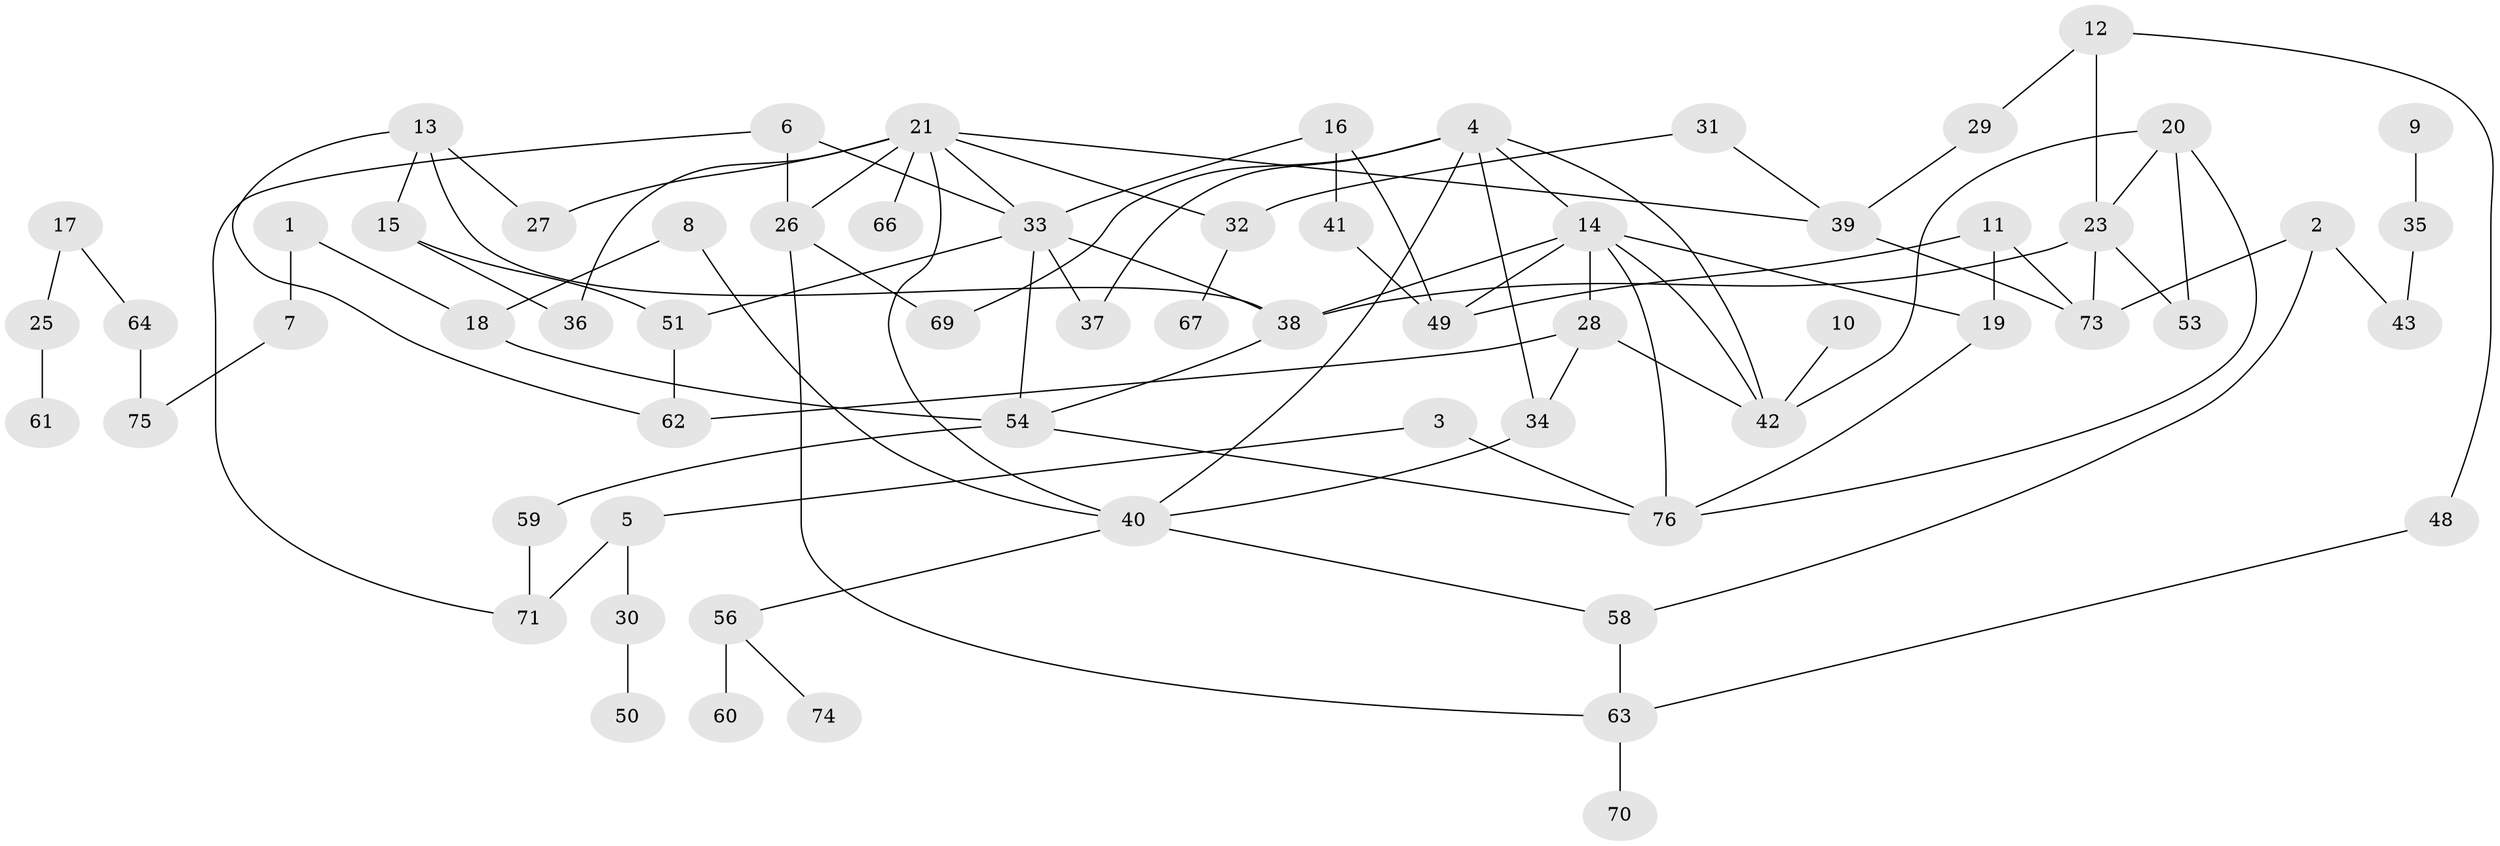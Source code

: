 // original degree distribution, {2: 0.232, 1: 0.216, 4: 0.152, 3: 0.256, 0: 0.096, 5: 0.032, 6: 0.008, 7: 0.008}
// Generated by graph-tools (version 1.1) at 2025/48/03/04/25 22:48:02]
// undirected, 64 vertices, 95 edges
graph export_dot {
  node [color=gray90,style=filled];
  1;
  2;
  3;
  4;
  5;
  6;
  7;
  8;
  9;
  10;
  11;
  12;
  13;
  14;
  15;
  16;
  17;
  18;
  19;
  20;
  21;
  23;
  25;
  26;
  27;
  28;
  29;
  30;
  31;
  32;
  33;
  34;
  35;
  36;
  37;
  38;
  39;
  40;
  41;
  42;
  43;
  48;
  49;
  50;
  51;
  53;
  54;
  56;
  58;
  59;
  60;
  61;
  62;
  63;
  64;
  66;
  67;
  69;
  70;
  71;
  73;
  74;
  75;
  76;
  1 -- 7 [weight=1.0];
  1 -- 18 [weight=1.0];
  2 -- 43 [weight=1.0];
  2 -- 58 [weight=1.0];
  2 -- 73 [weight=1.0];
  3 -- 5 [weight=1.0];
  3 -- 76 [weight=1.0];
  4 -- 14 [weight=1.0];
  4 -- 34 [weight=1.0];
  4 -- 37 [weight=1.0];
  4 -- 40 [weight=1.0];
  4 -- 42 [weight=1.0];
  4 -- 69 [weight=1.0];
  5 -- 30 [weight=1.0];
  5 -- 71 [weight=1.0];
  6 -- 26 [weight=1.0];
  6 -- 33 [weight=1.0];
  6 -- 71 [weight=1.0];
  7 -- 75 [weight=1.0];
  8 -- 18 [weight=1.0];
  8 -- 40 [weight=1.0];
  9 -- 35 [weight=1.0];
  10 -- 42 [weight=1.0];
  11 -- 19 [weight=1.0];
  11 -- 49 [weight=1.0];
  11 -- 73 [weight=1.0];
  12 -- 23 [weight=1.0];
  12 -- 29 [weight=1.0];
  12 -- 48 [weight=1.0];
  13 -- 15 [weight=1.0];
  13 -- 27 [weight=1.0];
  13 -- 38 [weight=1.0];
  13 -- 62 [weight=1.0];
  14 -- 19 [weight=1.0];
  14 -- 28 [weight=1.0];
  14 -- 38 [weight=1.0];
  14 -- 42 [weight=1.0];
  14 -- 49 [weight=1.0];
  14 -- 76 [weight=1.0];
  15 -- 36 [weight=1.0];
  15 -- 51 [weight=1.0];
  16 -- 33 [weight=1.0];
  16 -- 41 [weight=1.0];
  16 -- 49 [weight=1.0];
  17 -- 25 [weight=1.0];
  17 -- 64 [weight=1.0];
  18 -- 54 [weight=1.0];
  19 -- 76 [weight=1.0];
  20 -- 23 [weight=1.0];
  20 -- 42 [weight=1.0];
  20 -- 53 [weight=1.0];
  20 -- 76 [weight=1.0];
  21 -- 26 [weight=1.0];
  21 -- 27 [weight=1.0];
  21 -- 32 [weight=1.0];
  21 -- 33 [weight=1.0];
  21 -- 36 [weight=1.0];
  21 -- 39 [weight=1.0];
  21 -- 40 [weight=1.0];
  21 -- 66 [weight=1.0];
  23 -- 38 [weight=1.0];
  23 -- 53 [weight=1.0];
  23 -- 73 [weight=1.0];
  25 -- 61 [weight=1.0];
  26 -- 63 [weight=1.0];
  26 -- 69 [weight=1.0];
  28 -- 34 [weight=1.0];
  28 -- 42 [weight=1.0];
  28 -- 62 [weight=1.0];
  29 -- 39 [weight=1.0];
  30 -- 50 [weight=1.0];
  31 -- 32 [weight=1.0];
  31 -- 39 [weight=1.0];
  32 -- 67 [weight=1.0];
  33 -- 37 [weight=1.0];
  33 -- 38 [weight=1.0];
  33 -- 51 [weight=1.0];
  33 -- 54 [weight=1.0];
  34 -- 40 [weight=1.0];
  35 -- 43 [weight=1.0];
  38 -- 54 [weight=1.0];
  39 -- 73 [weight=1.0];
  40 -- 56 [weight=1.0];
  40 -- 58 [weight=1.0];
  41 -- 49 [weight=1.0];
  48 -- 63 [weight=1.0];
  51 -- 62 [weight=1.0];
  54 -- 59 [weight=1.0];
  54 -- 76 [weight=1.0];
  56 -- 60 [weight=1.0];
  56 -- 74 [weight=1.0];
  58 -- 63 [weight=1.0];
  59 -- 71 [weight=1.0];
  63 -- 70 [weight=1.0];
  64 -- 75 [weight=1.0];
}
